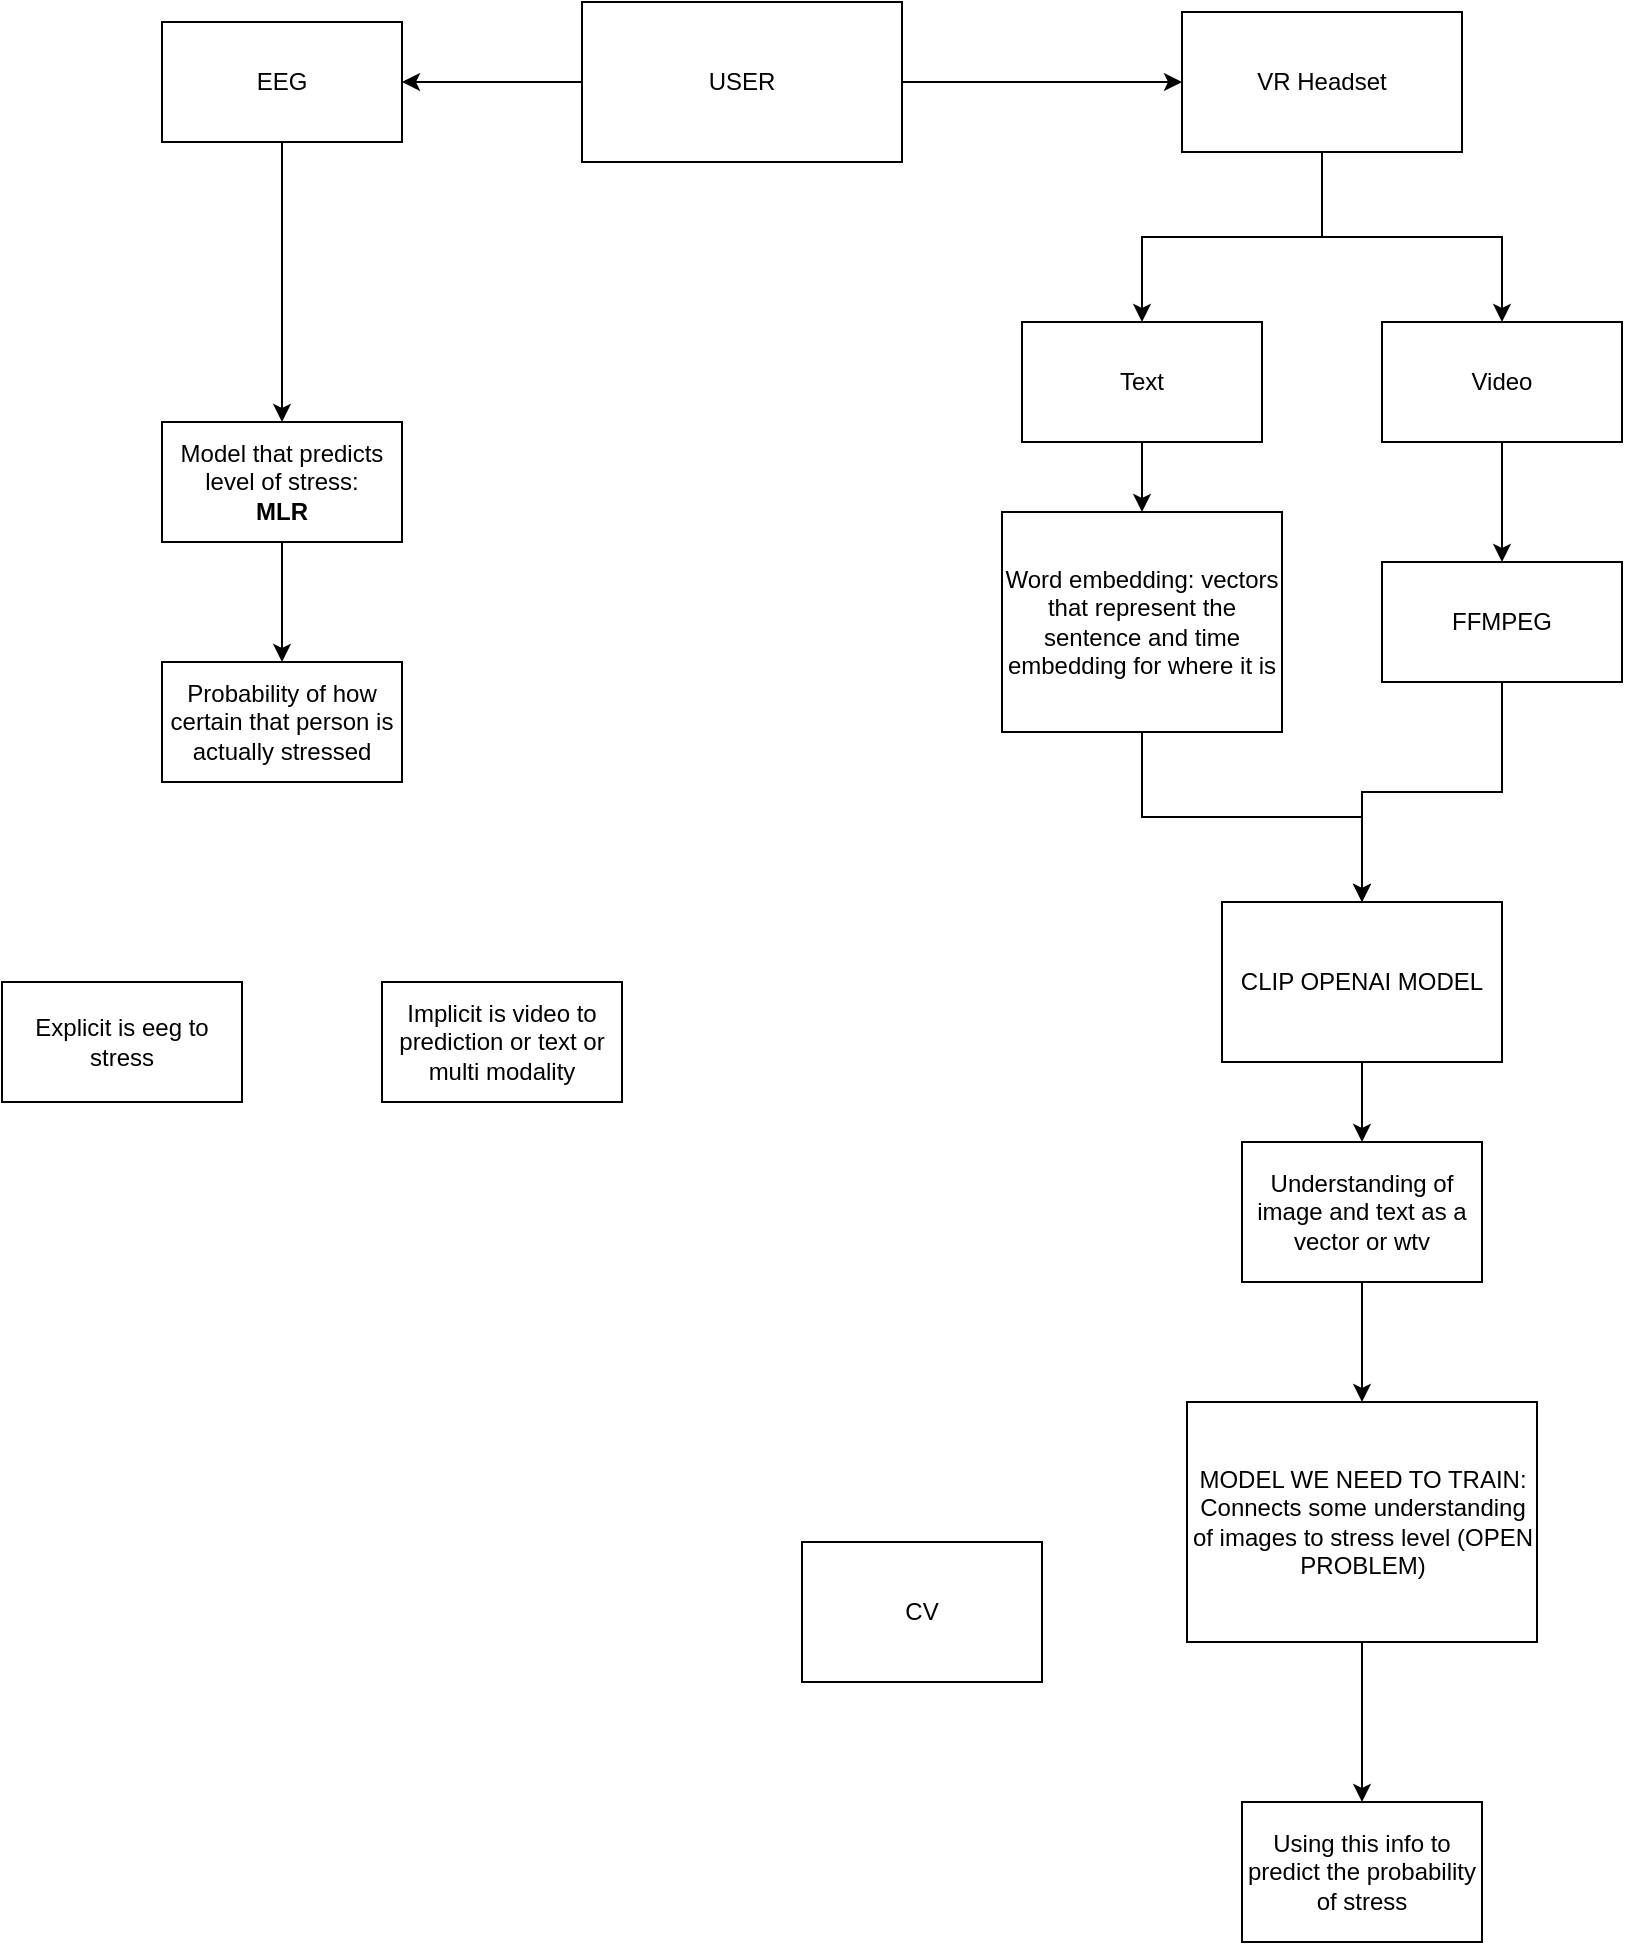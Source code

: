 <mxfile version="21.8.0" type="github">
  <diagram id="C5RBs43oDa-KdzZeNtuy" name="Page-1">
    <mxGraphModel dx="967" dy="692" grid="1" gridSize="10" guides="1" tooltips="1" connect="1" arrows="1" fold="1" page="1" pageScale="1" pageWidth="827" pageHeight="1169" math="0" shadow="0">
      <root>
        <mxCell id="WIyWlLk6GJQsqaUBKTNV-0" />
        <mxCell id="WIyWlLk6GJQsqaUBKTNV-1" parent="WIyWlLk6GJQsqaUBKTNV-0" />
        <mxCell id="6K3yG1Nncb-dPVnbVVmm-8" style="edgeStyle=orthogonalEdgeStyle;rounded=0;orthogonalLoop=1;jettySize=auto;html=1;entryX=0.5;entryY=0;entryDx=0;entryDy=0;" edge="1" parent="WIyWlLk6GJQsqaUBKTNV-1" source="6K3yG1Nncb-dPVnbVVmm-0" target="6K3yG1Nncb-dPVnbVVmm-6">
          <mxGeometry relative="1" as="geometry" />
        </mxCell>
        <mxCell id="6K3yG1Nncb-dPVnbVVmm-0" value="EEG " style="rounded=0;whiteSpace=wrap;html=1;" vertex="1" parent="WIyWlLk6GJQsqaUBKTNV-1">
          <mxGeometry x="120" y="90" width="120" height="60" as="geometry" />
        </mxCell>
        <mxCell id="6K3yG1Nncb-dPVnbVVmm-1" value="CV" style="whiteSpace=wrap;html=1;" vertex="1" parent="WIyWlLk6GJQsqaUBKTNV-1">
          <mxGeometry x="440" y="850" width="120" height="70" as="geometry" />
        </mxCell>
        <mxCell id="6K3yG1Nncb-dPVnbVVmm-5" value="Implicit is video to prediction or text or multi modality " style="rounded=0;whiteSpace=wrap;html=1;" vertex="1" parent="WIyWlLk6GJQsqaUBKTNV-1">
          <mxGeometry x="230" y="570" width="120" height="60" as="geometry" />
        </mxCell>
        <mxCell id="6K3yG1Nncb-dPVnbVVmm-13" style="edgeStyle=orthogonalEdgeStyle;rounded=0;orthogonalLoop=1;jettySize=auto;html=1;entryX=0.5;entryY=0;entryDx=0;entryDy=0;" edge="1" parent="WIyWlLk6GJQsqaUBKTNV-1" source="6K3yG1Nncb-dPVnbVVmm-6" target="6K3yG1Nncb-dPVnbVVmm-10">
          <mxGeometry relative="1" as="geometry" />
        </mxCell>
        <mxCell id="6K3yG1Nncb-dPVnbVVmm-6" value="&lt;div&gt;Model that predicts level of stress:&lt;/div&gt;&lt;div&gt;&lt;b&gt;MLR &lt;/b&gt;&lt;br&gt;&lt;/div&gt;" style="rounded=0;whiteSpace=wrap;html=1;" vertex="1" parent="WIyWlLk6GJQsqaUBKTNV-1">
          <mxGeometry x="120" y="290" width="120" height="60" as="geometry" />
        </mxCell>
        <mxCell id="6K3yG1Nncb-dPVnbVVmm-10" value="Probability of how certain that person is actually stressed" style="rounded=0;whiteSpace=wrap;html=1;" vertex="1" parent="WIyWlLk6GJQsqaUBKTNV-1">
          <mxGeometry x="120" y="410" width="120" height="60" as="geometry" />
        </mxCell>
        <mxCell id="6K3yG1Nncb-dPVnbVVmm-36" style="edgeStyle=orthogonalEdgeStyle;rounded=0;orthogonalLoop=1;jettySize=auto;html=1;entryX=0.5;entryY=0;entryDx=0;entryDy=0;" edge="1" parent="WIyWlLk6GJQsqaUBKTNV-1" source="6K3yG1Nncb-dPVnbVVmm-12" target="6K3yG1Nncb-dPVnbVVmm-23">
          <mxGeometry relative="1" as="geometry" />
        </mxCell>
        <mxCell id="6K3yG1Nncb-dPVnbVVmm-12" value="Text" style="rounded=0;whiteSpace=wrap;html=1;" vertex="1" parent="WIyWlLk6GJQsqaUBKTNV-1">
          <mxGeometry x="550" y="240" width="120" height="60" as="geometry" />
        </mxCell>
        <mxCell id="6K3yG1Nncb-dPVnbVVmm-29" style="edgeStyle=orthogonalEdgeStyle;rounded=0;orthogonalLoop=1;jettySize=auto;html=1;entryX=0;entryY=0.5;entryDx=0;entryDy=0;" edge="1" parent="WIyWlLk6GJQsqaUBKTNV-1" source="6K3yG1Nncb-dPVnbVVmm-14" target="6K3yG1Nncb-dPVnbVVmm-27">
          <mxGeometry relative="1" as="geometry" />
        </mxCell>
        <mxCell id="6K3yG1Nncb-dPVnbVVmm-30" style="edgeStyle=orthogonalEdgeStyle;rounded=0;orthogonalLoop=1;jettySize=auto;html=1;entryX=1;entryY=0.5;entryDx=0;entryDy=0;" edge="1" parent="WIyWlLk6GJQsqaUBKTNV-1" source="6K3yG1Nncb-dPVnbVVmm-14" target="6K3yG1Nncb-dPVnbVVmm-0">
          <mxGeometry relative="1" as="geometry" />
        </mxCell>
        <mxCell id="6K3yG1Nncb-dPVnbVVmm-14" value="USER" style="whiteSpace=wrap;html=1;" vertex="1" parent="WIyWlLk6GJQsqaUBKTNV-1">
          <mxGeometry x="330" y="80" width="160" height="80" as="geometry" />
        </mxCell>
        <mxCell id="6K3yG1Nncb-dPVnbVVmm-37" style="edgeStyle=orthogonalEdgeStyle;rounded=0;orthogonalLoop=1;jettySize=auto;html=1;" edge="1" parent="WIyWlLk6GJQsqaUBKTNV-1" source="6K3yG1Nncb-dPVnbVVmm-18" target="6K3yG1Nncb-dPVnbVVmm-35">
          <mxGeometry relative="1" as="geometry" />
        </mxCell>
        <mxCell id="6K3yG1Nncb-dPVnbVVmm-18" value="Video" style="whiteSpace=wrap;html=1;" vertex="1" parent="WIyWlLk6GJQsqaUBKTNV-1">
          <mxGeometry x="730" y="240" width="120" height="60" as="geometry" />
        </mxCell>
        <mxCell id="6K3yG1Nncb-dPVnbVVmm-39" style="edgeStyle=orthogonalEdgeStyle;rounded=0;orthogonalLoop=1;jettySize=auto;html=1;" edge="1" parent="WIyWlLk6GJQsqaUBKTNV-1" source="6K3yG1Nncb-dPVnbVVmm-23" target="6K3yG1Nncb-dPVnbVVmm-38">
          <mxGeometry relative="1" as="geometry" />
        </mxCell>
        <mxCell id="6K3yG1Nncb-dPVnbVVmm-23" value="Word embedding: vectors that represent the sentence and time embedding for where it is " style="whiteSpace=wrap;html=1;" vertex="1" parent="WIyWlLk6GJQsqaUBKTNV-1">
          <mxGeometry x="540" y="335" width="140" height="110" as="geometry" />
        </mxCell>
        <mxCell id="6K3yG1Nncb-dPVnbVVmm-24" value="Explicit is eeg to stress" style="whiteSpace=wrap;html=1;" vertex="1" parent="WIyWlLk6GJQsqaUBKTNV-1">
          <mxGeometry x="40" y="570" width="120" height="60" as="geometry" />
        </mxCell>
        <mxCell id="6K3yG1Nncb-dPVnbVVmm-31" style="edgeStyle=orthogonalEdgeStyle;rounded=0;orthogonalLoop=1;jettySize=auto;html=1;entryX=0.5;entryY=0;entryDx=0;entryDy=0;" edge="1" parent="WIyWlLk6GJQsqaUBKTNV-1" source="6K3yG1Nncb-dPVnbVVmm-27" target="6K3yG1Nncb-dPVnbVVmm-12">
          <mxGeometry relative="1" as="geometry" />
        </mxCell>
        <mxCell id="6K3yG1Nncb-dPVnbVVmm-32" style="edgeStyle=orthogonalEdgeStyle;rounded=0;orthogonalLoop=1;jettySize=auto;html=1;entryX=0.5;entryY=0;entryDx=0;entryDy=0;" edge="1" parent="WIyWlLk6GJQsqaUBKTNV-1" source="6K3yG1Nncb-dPVnbVVmm-27" target="6K3yG1Nncb-dPVnbVVmm-18">
          <mxGeometry relative="1" as="geometry" />
        </mxCell>
        <mxCell id="6K3yG1Nncb-dPVnbVVmm-27" value="&lt;div&gt;VR Headset &lt;br&gt;&lt;/div&gt;" style="whiteSpace=wrap;html=1;" vertex="1" parent="WIyWlLk6GJQsqaUBKTNV-1">
          <mxGeometry x="630" y="85" width="140" height="70" as="geometry" />
        </mxCell>
        <mxCell id="6K3yG1Nncb-dPVnbVVmm-40" style="edgeStyle=orthogonalEdgeStyle;rounded=0;orthogonalLoop=1;jettySize=auto;html=1;entryX=0.5;entryY=0;entryDx=0;entryDy=0;" edge="1" parent="WIyWlLk6GJQsqaUBKTNV-1" source="6K3yG1Nncb-dPVnbVVmm-35" target="6K3yG1Nncb-dPVnbVVmm-38">
          <mxGeometry relative="1" as="geometry" />
        </mxCell>
        <mxCell id="6K3yG1Nncb-dPVnbVVmm-35" value="&lt;div&gt;FFMPEG&lt;/div&gt;" style="whiteSpace=wrap;html=1;" vertex="1" parent="WIyWlLk6GJQsqaUBKTNV-1">
          <mxGeometry x="730" y="360" width="120" height="60" as="geometry" />
        </mxCell>
        <mxCell id="6K3yG1Nncb-dPVnbVVmm-41" style="edgeStyle=orthogonalEdgeStyle;rounded=0;orthogonalLoop=1;jettySize=auto;html=1;" edge="1" parent="WIyWlLk6GJQsqaUBKTNV-1" source="6K3yG1Nncb-dPVnbVVmm-38" target="6K3yG1Nncb-dPVnbVVmm-42">
          <mxGeometry relative="1" as="geometry">
            <mxPoint x="720" y="680" as="targetPoint" />
          </mxGeometry>
        </mxCell>
        <mxCell id="6K3yG1Nncb-dPVnbVVmm-38" value="&lt;div&gt;CLIP OPENAI MODEL&lt;/div&gt;" style="whiteSpace=wrap;html=1;" vertex="1" parent="WIyWlLk6GJQsqaUBKTNV-1">
          <mxGeometry x="650" y="530" width="140" height="80" as="geometry" />
        </mxCell>
        <mxCell id="6K3yG1Nncb-dPVnbVVmm-47" style="edgeStyle=orthogonalEdgeStyle;rounded=0;orthogonalLoop=1;jettySize=auto;html=1;" edge="1" parent="WIyWlLk6GJQsqaUBKTNV-1" source="6K3yG1Nncb-dPVnbVVmm-42" target="6K3yG1Nncb-dPVnbVVmm-45">
          <mxGeometry relative="1" as="geometry" />
        </mxCell>
        <mxCell id="6K3yG1Nncb-dPVnbVVmm-42" value="Understanding of image and text as a vector or wtv " style="rounded=0;whiteSpace=wrap;html=1;" vertex="1" parent="WIyWlLk6GJQsqaUBKTNV-1">
          <mxGeometry x="660" y="650" width="120" height="70" as="geometry" />
        </mxCell>
        <mxCell id="6K3yG1Nncb-dPVnbVVmm-43" value="Using this info to predict the probability of stress " style="whiteSpace=wrap;html=1;" vertex="1" parent="WIyWlLk6GJQsqaUBKTNV-1">
          <mxGeometry x="660" y="980" width="120" height="70" as="geometry" />
        </mxCell>
        <mxCell id="6K3yG1Nncb-dPVnbVVmm-46" style="edgeStyle=orthogonalEdgeStyle;rounded=0;orthogonalLoop=1;jettySize=auto;html=1;entryX=0.5;entryY=0;entryDx=0;entryDy=0;" edge="1" parent="WIyWlLk6GJQsqaUBKTNV-1" source="6K3yG1Nncb-dPVnbVVmm-45" target="6K3yG1Nncb-dPVnbVVmm-43">
          <mxGeometry relative="1" as="geometry" />
        </mxCell>
        <mxCell id="6K3yG1Nncb-dPVnbVVmm-45" value="MODEL WE NEED TO TRAIN: Connects some understanding of images to stress level (OPEN PROBLEM)" style="whiteSpace=wrap;html=1;" vertex="1" parent="WIyWlLk6GJQsqaUBKTNV-1">
          <mxGeometry x="632.5" y="780" width="175" height="120" as="geometry" />
        </mxCell>
      </root>
    </mxGraphModel>
  </diagram>
</mxfile>
